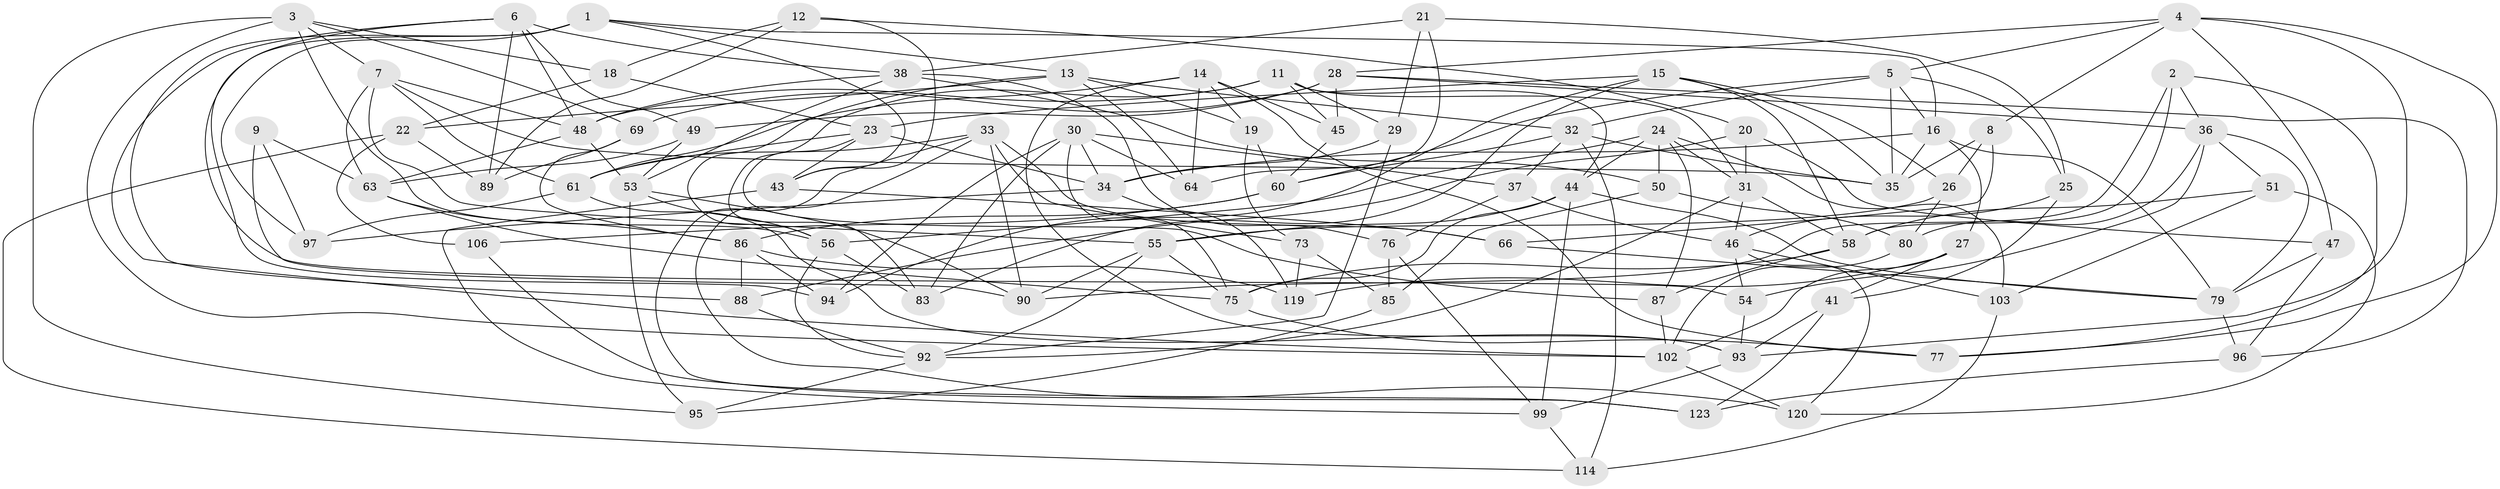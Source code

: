 // Generated by graph-tools (version 1.1) at 2025/24/03/03/25 07:24:27]
// undirected, 84 vertices, 207 edges
graph export_dot {
graph [start="1"]
  node [color=gray90,style=filled];
  1 [super="+42"];
  2;
  3 [super="+112"];
  4 [super="+17"];
  5 [super="+10"];
  6 [super="+78"];
  7 [super="+98"];
  8;
  9;
  11 [super="+59"];
  12;
  13 [super="+109"];
  14 [super="+115"];
  15 [super="+107"];
  16 [super="+110"];
  18;
  19;
  20;
  21;
  22 [super="+111"];
  23 [super="+70"];
  24 [super="+62"];
  25;
  26;
  27;
  28 [super="+71"];
  29;
  30 [super="+39"];
  31 [super="+72"];
  32 [super="+82"];
  33 [super="+52"];
  34 [super="+57"];
  35 [super="+40"];
  36 [super="+113"];
  37;
  38 [super="+104"];
  41;
  43 [super="+125"];
  44 [super="+117"];
  45;
  46 [super="+68"];
  47;
  48 [super="+91"];
  49;
  50;
  51;
  53 [super="+67"];
  54;
  55 [super="+126"];
  56 [super="+65"];
  58 [super="+74"];
  60 [super="+122"];
  61 [super="+108"];
  63 [super="+84"];
  64;
  66;
  69;
  73;
  75 [super="+101"];
  76;
  77;
  79 [super="+81"];
  80;
  83;
  85;
  86 [super="+105"];
  87;
  88;
  89;
  90 [super="+116"];
  92 [super="+100"];
  93 [super="+124"];
  94;
  95;
  96;
  97;
  99 [super="+121"];
  102 [super="+118"];
  103;
  106;
  114;
  119;
  120;
  123;
  1 -- 13;
  1 -- 43;
  1 -- 16;
  1 -- 88;
  1 -- 97;
  1 -- 94;
  2 -- 58;
  2 -- 90;
  2 -- 77;
  2 -- 36;
  3 -- 7;
  3 -- 69;
  3 -- 95;
  3 -- 56;
  3 -- 18;
  3 -- 102;
  4 -- 8;
  4 -- 93;
  4 -- 77;
  4 -- 28;
  4 -- 47;
  4 -- 5;
  5 -- 16;
  5 -- 25;
  5 -- 35;
  5 -- 60;
  5 -- 32;
  6 -- 48;
  6 -- 54;
  6 -- 89;
  6 -- 49;
  6 -- 102;
  6 -- 38;
  7 -- 55;
  7 -- 61;
  7 -- 48;
  7 -- 35;
  7 -- 63;
  8 -- 66;
  8 -- 26;
  8 -- 35;
  9 -- 97;
  9 -- 90 [weight=2];
  9 -- 63;
  11 -- 31;
  11 -- 44;
  11 -- 83;
  11 -- 29;
  11 -- 45;
  11 -- 48;
  12 -- 20;
  12 -- 18;
  12 -- 89;
  12 -- 43;
  13 -- 64;
  13 -- 32;
  13 -- 56;
  13 -- 19;
  13 -- 22;
  14 -- 77;
  14 -- 61;
  14 -- 93;
  14 -- 64;
  14 -- 19;
  14 -- 45;
  15 -- 94;
  15 -- 58;
  15 -- 83;
  15 -- 26;
  15 -- 35;
  15 -- 23;
  16 -- 27;
  16 -- 34;
  16 -- 35;
  16 -- 79;
  18 -- 23;
  18 -- 22;
  19 -- 60;
  19 -- 73;
  20 -- 88;
  20 -- 31;
  20 -- 47;
  21 -- 29;
  21 -- 25;
  21 -- 64;
  21 -- 38;
  22 -- 114;
  22 -- 106 [weight=2];
  22 -- 89;
  23 -- 43;
  23 -- 87;
  23 -- 34;
  23 -- 61;
  24 -- 50;
  24 -- 31;
  24 -- 103;
  24 -- 87;
  24 -- 44;
  24 -- 56;
  25 -- 41;
  25 -- 46;
  26 -- 80;
  26 -- 55;
  27 -- 119;
  27 -- 41;
  27 -- 102;
  28 -- 49;
  28 -- 45;
  28 -- 96;
  28 -- 69;
  28 -- 36;
  29 -- 34;
  29 -- 92;
  30 -- 83;
  30 -- 64;
  30 -- 75;
  30 -- 94;
  30 -- 34;
  30 -- 37;
  31 -- 58;
  31 -- 46;
  31 -- 92;
  32 -- 114;
  32 -- 37;
  32 -- 60;
  32 -- 35;
  33 -- 66;
  33 -- 73;
  33 -- 120;
  33 -- 123;
  33 -- 61;
  33 -- 90;
  34 -- 119;
  34 -- 97;
  36 -- 51;
  36 -- 54;
  36 -- 80;
  36 -- 79;
  37 -- 76;
  37 -- 46;
  38 -- 50;
  38 -- 76;
  38 -- 48;
  38 -- 53;
  41 -- 123;
  41 -- 93;
  43 -- 66;
  43 -- 99 [weight=2];
  44 -- 55;
  44 -- 79;
  44 -- 99;
  44 -- 75;
  45 -- 60;
  46 -- 103;
  46 -- 54;
  46 -- 120;
  47 -- 96;
  47 -- 79;
  48 -- 63;
  48 -- 53;
  49 -- 63;
  49 -- 53;
  50 -- 85;
  50 -- 80;
  51 -- 103;
  51 -- 120;
  51 -- 58;
  53 -- 90;
  53 -- 95;
  53 -- 56;
  54 -- 93;
  55 -- 90;
  55 -- 75;
  55 -- 92;
  56 -- 92;
  56 -- 83;
  58 -- 75;
  58 -- 87;
  60 -- 106;
  60 -- 86;
  61 -- 93;
  61 -- 97;
  63 -- 75;
  63 -- 86;
  66 -- 79;
  69 -- 89;
  69 -- 86;
  73 -- 85;
  73 -- 119;
  75 -- 77;
  76 -- 85;
  76 -- 99;
  79 -- 96;
  80 -- 102;
  85 -- 95;
  86 -- 88;
  86 -- 119;
  86 -- 94;
  87 -- 102;
  88 -- 92;
  92 -- 95;
  93 -- 99;
  96 -- 123;
  99 -- 114;
  102 -- 120;
  103 -- 114;
  106 -- 123;
}
